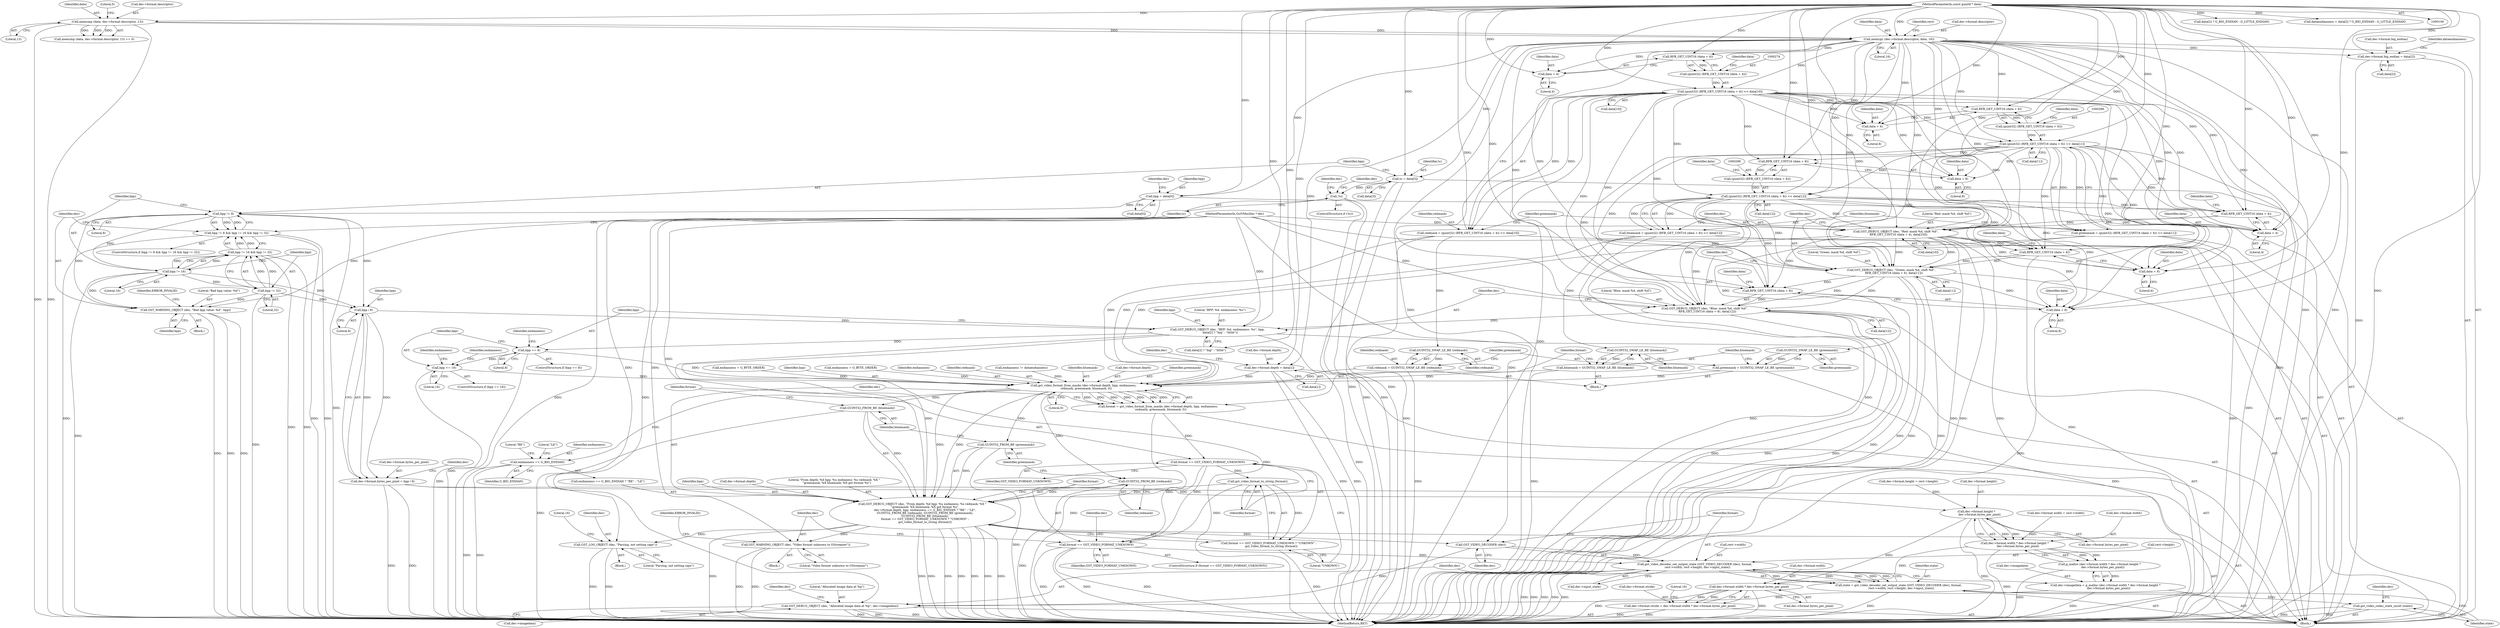 digraph "0_gstreamer_4cb1bcf1422bbcd79c0f683edb7ee85e3f7a31fe_0@API" {
"1000153" [label="(Call,memcpy (dec->format.descriptor, data, 16))"];
"1000141" [label="(Call,memcmp (data, dec->format.descriptor, 13))"];
"1000112" [label="(MethodParameterIn,const guint8 * data)"];
"1000179" [label="(Call,bpp = data[0])"];
"1000217" [label="(Call,bpp != 8)"];
"1000216" [label="(Call,bpp != 8 && bpp != 16 && bpp != 32)"];
"1000221" [label="(Call,bpp != 16)"];
"1000220" [label="(Call,bpp != 16 && bpp != 32)"];
"1000224" [label="(Call,bpp != 32)"];
"1000228" [label="(Call,GST_WARNING_OBJECT (dec, \"Bad bpp value: %d\", bpp))"];
"1000249" [label="(Call,bpp / 8)"];
"1000243" [label="(Call,dec->format.bytes_per_pixel = bpp / 8)"];
"1000483" [label="(Call,dec->format.height *\n       dec->format.bytes_per_pixel)"];
"1000477" [label="(Call,dec->format.width * dec->format.height *\n       dec->format.bytes_per_pixel)"];
"1000476" [label="(Call,g_malloc (dec->format.width * dec->format.height *\n       dec->format.bytes_per_pixel))"];
"1000472" [label="(Call,dec->imagedata = g_malloc (dec->format.width * dec->format.height *\n       dec->format.bytes_per_pixel))"];
"1000494" [label="(Call,GST_DEBUG_OBJECT (dec, \"Allocated image data at %p\", dec->imagedata))"];
"1000506" [label="(Call,dec->format.width * dec->format.bytes_per_pixel)"];
"1000500" [label="(Call,dec->format.stride = dec->format.width * dec->format.bytes_per_pixel)"];
"1000336" [label="(Call,GST_DEBUG_OBJECT (dec, \"BPP: %d. endianness: %s\", bpp,\n      data[2] ? \"big\" : \"little\"))"];
"1000347" [label="(Call,bpp == 8)"];
"1000356" [label="(Call,bpp == 16)"];
"1000387" [label="(Call,gst_video_format_from_masks (dec->format.depth, bpp, endianness,\n      redmask, greenmask, bluemask, 0))"];
"1000385" [label="(Call,format = gst_video_format_from_masks (dec->format.depth, bpp, endianness,\n      redmask, greenmask, bluemask, 0))"];
"1000421" [label="(Call,format == GST_VIDEO_FORMAT_UNKNOWN)"];
"1000425" [label="(Call,gst_video_format_to_string (format))"];
"1000399" [label="(Call,GST_DEBUG_OBJECT (dec, \"From depth: %d bpp: %u endianess: %s redmask: %X \"\n      \"greenmask: %X bluemask: %X got format %s\",\n      dec->format.depth, bpp, endianness == G_BIG_ENDIAN ? \"BE\" : \"LE\",\n      GUINT32_FROM_BE (redmask), GUINT32_FROM_BE (greenmask),\n      GUINT32_FROM_BE (bluemask),\n      format == GST_VIDEO_FORMAT_UNKNOWN ? \"UNKOWN\" :\n      gst_video_format_to_string (format)))"];
"1000432" [label="(Call,GST_WARNING_OBJECT (dec, \"Video format unknown to GStreamer\"))"];
"1000446" [label="(Call,GST_LOG_OBJECT (dec, \"Parsing, not setting caps\"))"];
"1000454" [label="(Call,GST_VIDEO_DECODER (dec))"];
"1000453" [label="(Call,gst_video_decoder_set_output_state (GST_VIDEO_DECODER (dec), format,\n      rect->width, rect->height, dec->input_state))"];
"1000451" [label="(Call,state = gst_video_decoder_set_output_state (GST_VIDEO_DECODER (dec), format,\n      rect->width, rect->height, dec->input_state))"];
"1000466" [label="(Call,gst_video_codec_state_unref (state))"];
"1000420" [label="(Call,format == GST_VIDEO_FORMAT_UNKNOWN ? \"UNKOWN\" :\n      gst_video_format_to_string (format))"];
"1000428" [label="(Call,format == GST_VIDEO_FORMAT_UNKNOWN)"];
"1000409" [label="(Call,endianness == G_BIG_ENDIAN)"];
"1000414" [label="(Call,GUINT32_FROM_BE (redmask))"];
"1000416" [label="(Call,GUINT32_FROM_BE (greenmask))"];
"1000418" [label="(Call,GUINT32_FROM_BE (bluemask))"];
"1000184" [label="(Call,dec->format.depth = data[1])"];
"1000193" [label="(Call,dec->format.big_endian = data[2])"];
"1000210" [label="(Call,tc = data[3])"];
"1000235" [label="(Call,!tc)"];
"1000275" [label="(Call,RFB_GET_UINT16 (data + 4))"];
"1000273" [label="(Call,(guint32) (RFB_GET_UINT16 (data + 4)))"];
"1000272" [label="(Call,(guint32) (RFB_GET_UINT16 (data + 4)) << data[10])"];
"1000270" [label="(Call,redmask = (guint32) (RFB_GET_UINT16 (data + 4)) << data[10])"];
"1000375" [label="(Call,GUINT32_SWAP_LE_BE (redmask))"];
"1000373" [label="(Call,redmask = GUINT32_SWAP_LE_BE (redmask))"];
"1000287" [label="(Call,RFB_GET_UINT16 (data + 6))"];
"1000285" [label="(Call,(guint32) (RFB_GET_UINT16 (data + 6)))"];
"1000284" [label="(Call,(guint32) (RFB_GET_UINT16 (data + 6)) << data[11])"];
"1000282" [label="(Call,greenmask = (guint32) (RFB_GET_UINT16 (data + 6)) << data[11])"];
"1000379" [label="(Call,GUINT32_SWAP_LE_BE (greenmask))"];
"1000377" [label="(Call,greenmask = GUINT32_SWAP_LE_BE (greenmask))"];
"1000299" [label="(Call,RFB_GET_UINT16 (data + 8))"];
"1000297" [label="(Call,(guint32) (RFB_GET_UINT16 (data + 8)))"];
"1000296" [label="(Call,(guint32) (RFB_GET_UINT16 (data + 8)) << data[12])"];
"1000294" [label="(Call,bluemask = (guint32) (RFB_GET_UINT16 (data + 8)) << data[12])"];
"1000383" [label="(Call,GUINT32_SWAP_LE_BE (bluemask))"];
"1000381" [label="(Call,bluemask = GUINT32_SWAP_LE_BE (bluemask))"];
"1000309" [label="(Call,RFB_GET_UINT16 (data + 4))"];
"1000306" [label="(Call,GST_DEBUG_OBJECT (dec, \"Red: mask %d, shift %d\",\n      RFB_GET_UINT16 (data + 4), data[10]))"];
"1000316" [label="(Call,GST_DEBUG_OBJECT (dec, \"Green: mask %d, shift %d\",\n      RFB_GET_UINT16 (data + 6), data[11]))"];
"1000326" [label="(Call,GST_DEBUG_OBJECT (dec, \"Blue: mask %d, shift %d\",\n      RFB_GET_UINT16 (data + 8), data[12]))"];
"1000329" [label="(Call,RFB_GET_UINT16 (data + 8))"];
"1000330" [label="(Call,data + 8)"];
"1000319" [label="(Call,RFB_GET_UINT16 (data + 6))"];
"1000320" [label="(Call,data + 6)"];
"1000310" [label="(Call,data + 4)"];
"1000300" [label="(Call,data + 8)"];
"1000288" [label="(Call,data + 6)"];
"1000276" [label="(Call,data + 4)"];
"1000143" [label="(Call,dec->format.descriptor)"];
"1000506" [label="(Call,dec->format.width * dec->format.bytes_per_pixel)"];
"1000180" [label="(Identifier,bpp)"];
"1000141" [label="(Call,memcmp (data, dec->format.descriptor, 13))"];
"1000416" [label="(Call,GUINT32_FROM_BE (greenmask))"];
"1000295" [label="(Identifier,bluemask)"];
"1000507" [label="(Call,dec->format.width)"];
"1000454" [label="(Call,GST_VIDEO_DECODER (dec))"];
"1000407" [label="(Identifier,bpp)"];
"1000159" [label="(Identifier,data)"];
"1000419" [label="(Identifier,bluemask)"];
"1000466" [label="(Call,gst_video_codec_state_unref (state))"];
"1000210" [label="(Call,tc = data[3])"];
"1000233" [label="(Identifier,ERROR_INVALID)"];
"1000235" [label="(Call,!tc)"];
"1000413" [label="(Literal,\"LE\")"];
"1000140" [label="(Call,memcmp (data, dec->format.descriptor, 13) == 0)"];
"1000194" [label="(Call,dec->format.big_endian)"];
"1000246" [label="(Identifier,dec)"];
"1000190" [label="(Call,data[1])"];
"1000276" [label="(Call,data + 4)"];
"1000431" [label="(Block,)"];
"1000374" [label="(Identifier,redmask)"];
"1000483" [label="(Call,dec->format.height *\n       dec->format.bytes_per_pixel)"];
"1000312" [label="(Literal,4)"];
"1000427" [label="(ControlStructure,if (format == GST_VIDEO_FORMAT_UNKNOWN))"];
"1000308" [label="(Literal,\"Red: mask %d, shift %d\")"];
"1000112" [label="(MethodParameterIn,const guint8 * data)"];
"1000203" [label="(Identifier,dataendianness)"];
"1000382" [label="(Identifier,bluemask)"];
"1000273" [label="(Call,(guint32) (RFB_GET_UINT16 (data + 4)))"];
"1000414" [label="(Call,GUINT32_FROM_BE (redmask))"];
"1000473" [label="(Call,dec->imagedata)"];
"1000372" [label="(Block,)"];
"1000415" [label="(Identifier,redmask)"];
"1000212" [label="(Call,data[3])"];
"1000220" [label="(Call,bpp != 16 && bpp != 32)"];
"1000347" [label="(Call,bpp == 8)"];
"1000500" [label="(Call,dec->format.stride = dec->format.width * dec->format.bytes_per_pixel)"];
"1000361" [label="(Identifier,endianness)"];
"1000376" [label="(Identifier,redmask)"];
"1000277" [label="(Identifier,data)"];
"1000421" [label="(Call,format == GST_VIDEO_FORMAT_UNKNOWN)"];
"1000279" [label="(Call,data[10])"];
"1000357" [label="(Identifier,bpp)"];
"1000453" [label="(Call,gst_video_decoder_set_output_state (GST_VIDEO_DECODER (dec), format,\n      rect->width, rect->height, dec->input_state))"];
"1000196" [label="(Identifier,dec)"];
"1000234" [label="(ControlStructure,if (!tc))"];
"1000187" [label="(Identifier,dec)"];
"1000336" [label="(Call,GST_DEBUG_OBJECT (dec, \"BPP: %d. endianness: %s\", bpp,\n      data[2] ? \"big\" : \"little\"))"];
"1000387" [label="(Call,gst_video_format_from_masks (dec->format.depth, bpp, endianness,\n      redmask, greenmask, bluemask, 0))"];
"1000288" [label="(Call,data + 6)"];
"1000495" [label="(Identifier,dec)"];
"1000294" [label="(Call,bluemask = (guint32) (RFB_GET_UINT16 (data + 8)) << data[12])"];
"1000351" [label="(Call,endianness = G_BYTE_ORDER)"];
"1000424" [label="(Literal,\"UNKOWN\")"];
"1000402" [label="(Call,dec->format.depth)"];
"1000393" [label="(Identifier,bpp)"];
"1000418" [label="(Call,GUINT32_FROM_BE (bluemask))"];
"1000261" [label="(Call,dec->format.height = rect->height)"];
"1000326" [label="(Call,GST_DEBUG_OBJECT (dec, \"Blue: mask %d, shift %d\",\n      RFB_GET_UINT16 (data + 8), data[12]))"];
"1000296" [label="(Call,(guint32) (RFB_GET_UINT16 (data + 8)) << data[12])"];
"1000410" [label="(Identifier,endianness)"];
"1000331" [label="(Identifier,data)"];
"1000412" [label="(Literal,\"BE\")"];
"1000333" [label="(Call,data[12])"];
"1000275" [label="(Call,RFB_GET_UINT16 (data + 4))"];
"1000181" [label="(Call,data[0])"];
"1000217" [label="(Call,bpp != 8)"];
"1000270" [label="(Call,redmask = (guint32) (RFB_GET_UINT16 (data + 4)) << data[10])"];
"1000379" [label="(Call,GUINT32_SWAP_LE_BE (greenmask))"];
"1000334" [label="(Identifier,data)"];
"1000360" [label="(Call,endianness = G_BYTE_ORDER)"];
"1000309" [label="(Call,RFB_GET_UINT16 (data + 4))"];
"1000300" [label="(Call,data + 8)"];
"1000420" [label="(Call,format == GST_VIDEO_FORMAT_UNKNOWN ? \"UNKOWN\" :\n      gst_video_format_to_string (format))"];
"1000430" [label="(Identifier,GST_VIDEO_FORMAT_UNKNOWN)"];
"1000280" [label="(Identifier,data)"];
"1000494" [label="(Call,GST_DEBUG_OBJECT (dec, \"Allocated image data at %p\", dec->imagedata))"];
"1000352" [label="(Identifier,endianness)"];
"1000463" [label="(Call,dec->input_state)"];
"1000398" [label="(Literal,0)"];
"1000340" [label="(Call,data[2] ? \"big\" : \"little\")"];
"1000317" [label="(Identifier,dec)"];
"1000323" [label="(Call,data[11])"];
"1000165" [label="(Identifier,rect)"];
"1000385" [label="(Call,format = gst_video_format_from_masks (dec->format.depth, bpp, endianness,\n      redmask, greenmask, bluemask, 0))"];
"1000284" [label="(Call,(guint32) (RFB_GET_UINT16 (data + 6)) << data[11])"];
"1000373" [label="(Call,redmask = GUINT32_SWAP_LE_BE (redmask))"];
"1000304" [label="(Identifier,data)"];
"1000399" [label="(Call,GST_DEBUG_OBJECT (dec, \"From depth: %d bpp: %u endianess: %s redmask: %X \"\n      \"greenmask: %X bluemask: %X got format %s\",\n      dec->format.depth, bpp, endianness == G_BIG_ENDIAN ? \"BE\" : \"LE\",\n      GUINT32_FROM_BE (redmask), GUINT32_FROM_BE (greenmask),\n      GUINT32_FROM_BE (bluemask),\n      format == GST_VIDEO_FORMAT_UNKNOWN ? \"UNKOWN\" :\n      gst_video_format_to_string (format)))"];
"1000434" [label="(Literal,\"Video format unknown to GStreamer\")"];
"1000337" [label="(Identifier,dec)"];
"1000250" [label="(Identifier,bpp)"];
"1000239" [label="(Identifier,dec)"];
"1000432" [label="(Call,GST_WARNING_OBJECT (dec, \"Video format unknown to GStreamer\"))"];
"1000423" [label="(Identifier,GST_VIDEO_FORMAT_UNKNOWN)"];
"1000332" [label="(Literal,8)"];
"1000446" [label="(Call,GST_LOG_OBJECT (dec, \"Parsing, not setting caps\"))"];
"1000283" [label="(Identifier,greenmask)"];
"1000324" [label="(Identifier,data)"];
"1000501" [label="(Call,dec->format.stride)"];
"1000452" [label="(Identifier,state)"];
"1000148" [label="(Literal,13)"];
"1000381" [label="(Call,bluemask = GUINT32_SWAP_LE_BE (bluemask))"];
"1000316" [label="(Call,GST_DEBUG_OBJECT (dec, \"Green: mask %d, shift %d\",\n      RFB_GET_UINT16 (data + 6), data[11]))"];
"1000460" [label="(Call,rect->height)"];
"1000314" [label="(Identifier,data)"];
"1000227" [label="(Block,)"];
"1000386" [label="(Identifier,format)"];
"1000236" [label="(Identifier,tc)"];
"1000154" [label="(Call,dec->format.descriptor)"];
"1000230" [label="(Literal,\"Bad bpp value: %d\")"];
"1000142" [label="(Identifier,data)"];
"1000425" [label="(Call,gst_video_format_to_string (format))"];
"1000307" [label="(Identifier,dec)"];
"1000384" [label="(Identifier,bluemask)"];
"1000303" [label="(Call,data[12])"];
"1000251" [label="(Literal,8)"];
"1000375" [label="(Call,GUINT32_SWAP_LE_BE (redmask))"];
"1000231" [label="(Identifier,bpp)"];
"1000401" [label="(Literal,\"From depth: %d bpp: %u endianess: %s redmask: %X \"\n      \"greenmask: %X bluemask: %X got format %s\")"];
"1000518" [label="(Literal,16)"];
"1000110" [label="(MethodParameterIn,GstVMncDec * dec)"];
"1000244" [label="(Call,dec->format.bytes_per_pixel)"];
"1000282" [label="(Call,greenmask = (guint32) (RFB_GET_UINT16 (data + 6)) << data[11])"];
"1000426" [label="(Identifier,format)"];
"1000285" [label="(Call,(guint32) (RFB_GET_UINT16 (data + 6)))"];
"1000380" [label="(Identifier,greenmask)"];
"1000476" [label="(Call,g_malloc (dec->format.width * dec->format.height *\n       dec->format.bytes_per_pixel))"];
"1000484" [label="(Call,dec->format.height)"];
"1000377" [label="(Call,greenmask = GUINT32_SWAP_LE_BE (greenmask))"];
"1000497" [label="(Call,dec->imagedata)"];
"1000346" [label="(ControlStructure,if (bpp == 8))"];
"1000271" [label="(Identifier,redmask)"];
"1000378" [label="(Identifier,greenmask)"];
"1000204" [label="(Call,data[2] ? G_BIG_ENDIAN : G_LITTLE_ENDIAN)"];
"1000411" [label="(Identifier,G_BIG_ENDIAN)"];
"1000519" [label="(MethodReturn,RET)"];
"1000313" [label="(Call,data[10])"];
"1000292" [label="(Identifier,data)"];
"1000287" [label="(Call,RFB_GET_UINT16 (data + 6))"];
"1000185" [label="(Call,dec->format.depth)"];
"1000436" [label="(Identifier,ERROR_INVALID)"];
"1000433" [label="(Identifier,dec)"];
"1000229" [label="(Identifier,dec)"];
"1000349" [label="(Literal,8)"];
"1000223" [label="(Literal,16)"];
"1000472" [label="(Call,dec->imagedata = g_malloc (dec->format.width * dec->format.height *\n       dec->format.bytes_per_pixel))"];
"1000328" [label="(Literal,\"Blue: mask %d, shift %d\")"];
"1000400" [label="(Identifier,dec)"];
"1000301" [label="(Identifier,data)"];
"1000339" [label="(Identifier,bpp)"];
"1000451" [label="(Call,state = gst_video_decoder_set_output_state (GST_VIDEO_DECODER (dec), format,\n      rect->width, rect->height, dec->input_state))"];
"1000272" [label="(Call,(guint32) (RFB_GET_UINT16 (data + 4)) << data[10])"];
"1000467" [label="(Identifier,state)"];
"1000199" [label="(Call,data[2])"];
"1000330" [label="(Call,data + 8)"];
"1000456" [label="(Identifier,format)"];
"1000445" [label="(Block,)"];
"1000394" [label="(Identifier,endianness)"];
"1000327" [label="(Identifier,dec)"];
"1000202" [label="(Call,dataendianness = data[2] ? G_BIG_ENDIAN : G_LITTLE_ENDIAN)"];
"1000219" [label="(Literal,8)"];
"1000224" [label="(Call,bpp != 32)"];
"1000338" [label="(Literal,\"BPP: %d. endianness: %s\")"];
"1000457" [label="(Call,rect->width)"];
"1000211" [label="(Identifier,tc)"];
"1000356" [label="(Call,bpp == 16)"];
"1000395" [label="(Identifier,redmask)"];
"1000383" [label="(Call,GUINT32_SWAP_LE_BE (bluemask))"];
"1000322" [label="(Literal,6)"];
"1000408" [label="(Call,endianness == G_BIG_ENDIAN ? \"BE\" : \"LE\")"];
"1000226" [label="(Literal,32)"];
"1000321" [label="(Identifier,data)"];
"1000249" [label="(Call,bpp / 8)"];
"1000222" [label="(Identifier,bpp)"];
"1000450" [label="(Literal,16)"];
"1000289" [label="(Identifier,data)"];
"1000512" [label="(Call,dec->format.bytes_per_pixel)"];
"1000409" [label="(Call,endianness == G_BIG_ENDIAN)"];
"1000184" [label="(Call,dec->format.depth = data[1])"];
"1000160" [label="(Literal,16)"];
"1000318" [label="(Literal,\"Green: mask %d, shift %d\")"];
"1000503" [label="(Identifier,dec)"];
"1000216" [label="(Call,bpp != 8 && bpp != 16 && bpp != 32)"];
"1000153" [label="(Call,memcpy (dec->format.descriptor, data, 16))"];
"1000278" [label="(Literal,4)"];
"1000228" [label="(Call,GST_WARNING_OBJECT (dec, \"Bad bpp value: %d\", bpp))"];
"1000478" [label="(Call,dec->format.width)"];
"1000428" [label="(Call,format == GST_VIDEO_FORMAT_UNKNOWN)"];
"1000489" [label="(Call,dec->format.bytes_per_pixel)"];
"1000221" [label="(Call,bpp != 16)"];
"1000319" [label="(Call,RFB_GET_UINT16 (data + 6))"];
"1000417" [label="(Identifier,greenmask)"];
"1000215" [label="(ControlStructure,if (bpp != 8 && bpp != 16 && bpp != 32))"];
"1000355" [label="(ControlStructure,if (bpp == 16))"];
"1000311" [label="(Identifier,data)"];
"1000243" [label="(Call,dec->format.bytes_per_pixel = bpp / 8)"];
"1000477" [label="(Call,dec->format.width * dec->format.height *\n       dec->format.bytes_per_pixel)"];
"1000193" [label="(Call,dec->format.big_endian = data[2])"];
"1000448" [label="(Literal,\"Parsing, not setting caps\")"];
"1000447" [label="(Identifier,dec)"];
"1000369" [label="(Call,endianness != dataendianness)"];
"1000310" [label="(Call,data + 4)"];
"1000225" [label="(Identifier,bpp)"];
"1000179" [label="(Call,bpp = data[0])"];
"1000397" [label="(Identifier,bluemask)"];
"1000299" [label="(Call,RFB_GET_UINT16 (data + 8))"];
"1000470" [label="(Identifier,dec)"];
"1000302" [label="(Literal,8)"];
"1000455" [label="(Identifier,dec)"];
"1000297" [label="(Call,(guint32) (RFB_GET_UINT16 (data + 8)))"];
"1000388" [label="(Call,dec->format.depth)"];
"1000429" [label="(Identifier,format)"];
"1000396" [label="(Identifier,greenmask)"];
"1000149" [label="(Literal,0)"];
"1000291" [label="(Call,data[11])"];
"1000115" [label="(Block,)"];
"1000348" [label="(Identifier,bpp)"];
"1000306" [label="(Call,GST_DEBUG_OBJECT (dec, \"Red: mask %d, shift %d\",\n      RFB_GET_UINT16 (data + 4), data[10]))"];
"1000290" [label="(Literal,6)"];
"1000329" [label="(Call,RFB_GET_UINT16 (data + 8))"];
"1000320" [label="(Call,data + 6)"];
"1000422" [label="(Identifier,format)"];
"1000358" [label="(Literal,16)"];
"1000218" [label="(Identifier,bpp)"];
"1000439" [label="(Identifier,dec)"];
"1000252" [label="(Call,dec->format.width = rect->width)"];
"1000496" [label="(Literal,\"Allocated image data at %p\")"];
"1000366" [label="(Identifier,endianness)"];
"1000255" [label="(Identifier,dec)"];
"1000153" -> "1000115"  [label="AST: "];
"1000153" -> "1000160"  [label="CFG: "];
"1000154" -> "1000153"  [label="AST: "];
"1000159" -> "1000153"  [label="AST: "];
"1000160" -> "1000153"  [label="AST: "];
"1000165" -> "1000153"  [label="CFG: "];
"1000153" -> "1000519"  [label="DDG: "];
"1000153" -> "1000519"  [label="DDG: "];
"1000153" -> "1000519"  [label="DDG: "];
"1000141" -> "1000153"  [label="DDG: "];
"1000141" -> "1000153"  [label="DDG: "];
"1000112" -> "1000153"  [label="DDG: "];
"1000153" -> "1000179"  [label="DDG: "];
"1000153" -> "1000184"  [label="DDG: "];
"1000153" -> "1000193"  [label="DDG: "];
"1000153" -> "1000210"  [label="DDG: "];
"1000153" -> "1000275"  [label="DDG: "];
"1000153" -> "1000276"  [label="DDG: "];
"1000153" -> "1000272"  [label="DDG: "];
"1000153" -> "1000287"  [label="DDG: "];
"1000153" -> "1000288"  [label="DDG: "];
"1000153" -> "1000284"  [label="DDG: "];
"1000153" -> "1000299"  [label="DDG: "];
"1000153" -> "1000300"  [label="DDG: "];
"1000153" -> "1000296"  [label="DDG: "];
"1000153" -> "1000309"  [label="DDG: "];
"1000153" -> "1000310"  [label="DDG: "];
"1000153" -> "1000306"  [label="DDG: "];
"1000153" -> "1000319"  [label="DDG: "];
"1000153" -> "1000320"  [label="DDG: "];
"1000153" -> "1000316"  [label="DDG: "];
"1000153" -> "1000329"  [label="DDG: "];
"1000153" -> "1000330"  [label="DDG: "];
"1000153" -> "1000326"  [label="DDG: "];
"1000141" -> "1000140"  [label="AST: "];
"1000141" -> "1000148"  [label="CFG: "];
"1000142" -> "1000141"  [label="AST: "];
"1000143" -> "1000141"  [label="AST: "];
"1000148" -> "1000141"  [label="AST: "];
"1000149" -> "1000141"  [label="CFG: "];
"1000141" -> "1000519"  [label="DDG: "];
"1000141" -> "1000519"  [label="DDG: "];
"1000141" -> "1000140"  [label="DDG: "];
"1000141" -> "1000140"  [label="DDG: "];
"1000141" -> "1000140"  [label="DDG: "];
"1000112" -> "1000141"  [label="DDG: "];
"1000112" -> "1000109"  [label="AST: "];
"1000112" -> "1000519"  [label="DDG: "];
"1000112" -> "1000179"  [label="DDG: "];
"1000112" -> "1000184"  [label="DDG: "];
"1000112" -> "1000193"  [label="DDG: "];
"1000112" -> "1000202"  [label="DDG: "];
"1000112" -> "1000204"  [label="DDG: "];
"1000112" -> "1000210"  [label="DDG: "];
"1000112" -> "1000275"  [label="DDG: "];
"1000112" -> "1000276"  [label="DDG: "];
"1000112" -> "1000272"  [label="DDG: "];
"1000112" -> "1000287"  [label="DDG: "];
"1000112" -> "1000288"  [label="DDG: "];
"1000112" -> "1000284"  [label="DDG: "];
"1000112" -> "1000299"  [label="DDG: "];
"1000112" -> "1000300"  [label="DDG: "];
"1000112" -> "1000296"  [label="DDG: "];
"1000112" -> "1000309"  [label="DDG: "];
"1000112" -> "1000310"  [label="DDG: "];
"1000112" -> "1000306"  [label="DDG: "];
"1000112" -> "1000319"  [label="DDG: "];
"1000112" -> "1000320"  [label="DDG: "];
"1000112" -> "1000316"  [label="DDG: "];
"1000112" -> "1000329"  [label="DDG: "];
"1000112" -> "1000330"  [label="DDG: "];
"1000112" -> "1000326"  [label="DDG: "];
"1000112" -> "1000336"  [label="DDG: "];
"1000112" -> "1000340"  [label="DDG: "];
"1000179" -> "1000115"  [label="AST: "];
"1000179" -> "1000181"  [label="CFG: "];
"1000180" -> "1000179"  [label="AST: "];
"1000181" -> "1000179"  [label="AST: "];
"1000187" -> "1000179"  [label="CFG: "];
"1000179" -> "1000519"  [label="DDG: "];
"1000179" -> "1000217"  [label="DDG: "];
"1000217" -> "1000216"  [label="AST: "];
"1000217" -> "1000219"  [label="CFG: "];
"1000218" -> "1000217"  [label="AST: "];
"1000219" -> "1000217"  [label="AST: "];
"1000222" -> "1000217"  [label="CFG: "];
"1000216" -> "1000217"  [label="CFG: "];
"1000217" -> "1000519"  [label="DDG: "];
"1000217" -> "1000216"  [label="DDG: "];
"1000217" -> "1000216"  [label="DDG: "];
"1000217" -> "1000221"  [label="DDG: "];
"1000217" -> "1000228"  [label="DDG: "];
"1000217" -> "1000249"  [label="DDG: "];
"1000216" -> "1000215"  [label="AST: "];
"1000216" -> "1000220"  [label="CFG: "];
"1000220" -> "1000216"  [label="AST: "];
"1000229" -> "1000216"  [label="CFG: "];
"1000236" -> "1000216"  [label="CFG: "];
"1000216" -> "1000519"  [label="DDG: "];
"1000216" -> "1000519"  [label="DDG: "];
"1000216" -> "1000519"  [label="DDG: "];
"1000220" -> "1000216"  [label="DDG: "];
"1000220" -> "1000216"  [label="DDG: "];
"1000221" -> "1000220"  [label="AST: "];
"1000221" -> "1000223"  [label="CFG: "];
"1000222" -> "1000221"  [label="AST: "];
"1000223" -> "1000221"  [label="AST: "];
"1000225" -> "1000221"  [label="CFG: "];
"1000220" -> "1000221"  [label="CFG: "];
"1000221" -> "1000519"  [label="DDG: "];
"1000221" -> "1000220"  [label="DDG: "];
"1000221" -> "1000220"  [label="DDG: "];
"1000221" -> "1000224"  [label="DDG: "];
"1000221" -> "1000228"  [label="DDG: "];
"1000221" -> "1000249"  [label="DDG: "];
"1000220" -> "1000224"  [label="CFG: "];
"1000224" -> "1000220"  [label="AST: "];
"1000220" -> "1000519"  [label="DDG: "];
"1000220" -> "1000519"  [label="DDG: "];
"1000224" -> "1000220"  [label="DDG: "];
"1000224" -> "1000220"  [label="DDG: "];
"1000224" -> "1000226"  [label="CFG: "];
"1000225" -> "1000224"  [label="AST: "];
"1000226" -> "1000224"  [label="AST: "];
"1000224" -> "1000519"  [label="DDG: "];
"1000224" -> "1000228"  [label="DDG: "];
"1000224" -> "1000249"  [label="DDG: "];
"1000228" -> "1000227"  [label="AST: "];
"1000228" -> "1000231"  [label="CFG: "];
"1000229" -> "1000228"  [label="AST: "];
"1000230" -> "1000228"  [label="AST: "];
"1000231" -> "1000228"  [label="AST: "];
"1000233" -> "1000228"  [label="CFG: "];
"1000228" -> "1000519"  [label="DDG: "];
"1000228" -> "1000519"  [label="DDG: "];
"1000228" -> "1000519"  [label="DDG: "];
"1000110" -> "1000228"  [label="DDG: "];
"1000249" -> "1000243"  [label="AST: "];
"1000249" -> "1000251"  [label="CFG: "];
"1000250" -> "1000249"  [label="AST: "];
"1000251" -> "1000249"  [label="AST: "];
"1000243" -> "1000249"  [label="CFG: "];
"1000249" -> "1000243"  [label="DDG: "];
"1000249" -> "1000243"  [label="DDG: "];
"1000249" -> "1000336"  [label="DDG: "];
"1000243" -> "1000115"  [label="AST: "];
"1000244" -> "1000243"  [label="AST: "];
"1000255" -> "1000243"  [label="CFG: "];
"1000243" -> "1000519"  [label="DDG: "];
"1000243" -> "1000519"  [label="DDG: "];
"1000243" -> "1000483"  [label="DDG: "];
"1000483" -> "1000477"  [label="AST: "];
"1000483" -> "1000489"  [label="CFG: "];
"1000484" -> "1000483"  [label="AST: "];
"1000489" -> "1000483"  [label="AST: "];
"1000477" -> "1000483"  [label="CFG: "];
"1000483" -> "1000519"  [label="DDG: "];
"1000483" -> "1000477"  [label="DDG: "];
"1000483" -> "1000477"  [label="DDG: "];
"1000261" -> "1000483"  [label="DDG: "];
"1000483" -> "1000506"  [label="DDG: "];
"1000477" -> "1000476"  [label="AST: "];
"1000478" -> "1000477"  [label="AST: "];
"1000476" -> "1000477"  [label="CFG: "];
"1000477" -> "1000519"  [label="DDG: "];
"1000477" -> "1000476"  [label="DDG: "];
"1000477" -> "1000476"  [label="DDG: "];
"1000252" -> "1000477"  [label="DDG: "];
"1000477" -> "1000506"  [label="DDG: "];
"1000476" -> "1000472"  [label="AST: "];
"1000472" -> "1000476"  [label="CFG: "];
"1000476" -> "1000519"  [label="DDG: "];
"1000476" -> "1000472"  [label="DDG: "];
"1000472" -> "1000115"  [label="AST: "];
"1000473" -> "1000472"  [label="AST: "];
"1000495" -> "1000472"  [label="CFG: "];
"1000472" -> "1000519"  [label="DDG: "];
"1000472" -> "1000494"  [label="DDG: "];
"1000494" -> "1000115"  [label="AST: "];
"1000494" -> "1000497"  [label="CFG: "];
"1000495" -> "1000494"  [label="AST: "];
"1000496" -> "1000494"  [label="AST: "];
"1000497" -> "1000494"  [label="AST: "];
"1000503" -> "1000494"  [label="CFG: "];
"1000494" -> "1000519"  [label="DDG: "];
"1000494" -> "1000519"  [label="DDG: "];
"1000494" -> "1000519"  [label="DDG: "];
"1000454" -> "1000494"  [label="DDG: "];
"1000110" -> "1000494"  [label="DDG: "];
"1000506" -> "1000500"  [label="AST: "];
"1000506" -> "1000512"  [label="CFG: "];
"1000507" -> "1000506"  [label="AST: "];
"1000512" -> "1000506"  [label="AST: "];
"1000500" -> "1000506"  [label="CFG: "];
"1000506" -> "1000519"  [label="DDG: "];
"1000506" -> "1000519"  [label="DDG: "];
"1000506" -> "1000500"  [label="DDG: "];
"1000506" -> "1000500"  [label="DDG: "];
"1000500" -> "1000115"  [label="AST: "];
"1000501" -> "1000500"  [label="AST: "];
"1000518" -> "1000500"  [label="CFG: "];
"1000500" -> "1000519"  [label="DDG: "];
"1000500" -> "1000519"  [label="DDG: "];
"1000336" -> "1000115"  [label="AST: "];
"1000336" -> "1000340"  [label="CFG: "];
"1000337" -> "1000336"  [label="AST: "];
"1000338" -> "1000336"  [label="AST: "];
"1000339" -> "1000336"  [label="AST: "];
"1000340" -> "1000336"  [label="AST: "];
"1000348" -> "1000336"  [label="CFG: "];
"1000336" -> "1000519"  [label="DDG: "];
"1000336" -> "1000519"  [label="DDG: "];
"1000326" -> "1000336"  [label="DDG: "];
"1000110" -> "1000336"  [label="DDG: "];
"1000336" -> "1000347"  [label="DDG: "];
"1000336" -> "1000399"  [label="DDG: "];
"1000347" -> "1000346"  [label="AST: "];
"1000347" -> "1000349"  [label="CFG: "];
"1000348" -> "1000347"  [label="AST: "];
"1000349" -> "1000347"  [label="AST: "];
"1000352" -> "1000347"  [label="CFG: "];
"1000357" -> "1000347"  [label="CFG: "];
"1000347" -> "1000519"  [label="DDG: "];
"1000347" -> "1000356"  [label="DDG: "];
"1000347" -> "1000387"  [label="DDG: "];
"1000356" -> "1000355"  [label="AST: "];
"1000356" -> "1000358"  [label="CFG: "];
"1000357" -> "1000356"  [label="AST: "];
"1000358" -> "1000356"  [label="AST: "];
"1000361" -> "1000356"  [label="CFG: "];
"1000366" -> "1000356"  [label="CFG: "];
"1000356" -> "1000519"  [label="DDG: "];
"1000356" -> "1000387"  [label="DDG: "];
"1000387" -> "1000385"  [label="AST: "];
"1000387" -> "1000398"  [label="CFG: "];
"1000388" -> "1000387"  [label="AST: "];
"1000393" -> "1000387"  [label="AST: "];
"1000394" -> "1000387"  [label="AST: "];
"1000395" -> "1000387"  [label="AST: "];
"1000396" -> "1000387"  [label="AST: "];
"1000397" -> "1000387"  [label="AST: "];
"1000398" -> "1000387"  [label="AST: "];
"1000385" -> "1000387"  [label="CFG: "];
"1000387" -> "1000385"  [label="DDG: "];
"1000387" -> "1000385"  [label="DDG: "];
"1000387" -> "1000385"  [label="DDG: "];
"1000387" -> "1000385"  [label="DDG: "];
"1000387" -> "1000385"  [label="DDG: "];
"1000387" -> "1000385"  [label="DDG: "];
"1000387" -> "1000385"  [label="DDG: "];
"1000184" -> "1000387"  [label="DDG: "];
"1000360" -> "1000387"  [label="DDG: "];
"1000369" -> "1000387"  [label="DDG: "];
"1000351" -> "1000387"  [label="DDG: "];
"1000373" -> "1000387"  [label="DDG: "];
"1000270" -> "1000387"  [label="DDG: "];
"1000377" -> "1000387"  [label="DDG: "];
"1000282" -> "1000387"  [label="DDG: "];
"1000294" -> "1000387"  [label="DDG: "];
"1000381" -> "1000387"  [label="DDG: "];
"1000387" -> "1000399"  [label="DDG: "];
"1000387" -> "1000399"  [label="DDG: "];
"1000387" -> "1000409"  [label="DDG: "];
"1000387" -> "1000414"  [label="DDG: "];
"1000387" -> "1000416"  [label="DDG: "];
"1000387" -> "1000418"  [label="DDG: "];
"1000385" -> "1000115"  [label="AST: "];
"1000386" -> "1000385"  [label="AST: "];
"1000400" -> "1000385"  [label="CFG: "];
"1000385" -> "1000519"  [label="DDG: "];
"1000385" -> "1000421"  [label="DDG: "];
"1000421" -> "1000420"  [label="AST: "];
"1000421" -> "1000423"  [label="CFG: "];
"1000422" -> "1000421"  [label="AST: "];
"1000423" -> "1000421"  [label="AST: "];
"1000424" -> "1000421"  [label="CFG: "];
"1000426" -> "1000421"  [label="CFG: "];
"1000421" -> "1000425"  [label="DDG: "];
"1000421" -> "1000428"  [label="DDG: "];
"1000421" -> "1000428"  [label="DDG: "];
"1000425" -> "1000420"  [label="AST: "];
"1000425" -> "1000426"  [label="CFG: "];
"1000426" -> "1000425"  [label="AST: "];
"1000420" -> "1000425"  [label="CFG: "];
"1000425" -> "1000399"  [label="DDG: "];
"1000425" -> "1000420"  [label="DDG: "];
"1000425" -> "1000428"  [label="DDG: "];
"1000399" -> "1000115"  [label="AST: "];
"1000399" -> "1000420"  [label="CFG: "];
"1000400" -> "1000399"  [label="AST: "];
"1000401" -> "1000399"  [label="AST: "];
"1000402" -> "1000399"  [label="AST: "];
"1000407" -> "1000399"  [label="AST: "];
"1000408" -> "1000399"  [label="AST: "];
"1000414" -> "1000399"  [label="AST: "];
"1000416" -> "1000399"  [label="AST: "];
"1000418" -> "1000399"  [label="AST: "];
"1000420" -> "1000399"  [label="AST: "];
"1000429" -> "1000399"  [label="CFG: "];
"1000399" -> "1000519"  [label="DDG: "];
"1000399" -> "1000519"  [label="DDG: "];
"1000399" -> "1000519"  [label="DDG: "];
"1000399" -> "1000519"  [label="DDG: "];
"1000399" -> "1000519"  [label="DDG: "];
"1000399" -> "1000519"  [label="DDG: "];
"1000399" -> "1000519"  [label="DDG: "];
"1000399" -> "1000519"  [label="DDG: "];
"1000110" -> "1000399"  [label="DDG: "];
"1000414" -> "1000399"  [label="DDG: "];
"1000416" -> "1000399"  [label="DDG: "];
"1000418" -> "1000399"  [label="DDG: "];
"1000399" -> "1000432"  [label="DDG: "];
"1000399" -> "1000446"  [label="DDG: "];
"1000399" -> "1000454"  [label="DDG: "];
"1000432" -> "1000431"  [label="AST: "];
"1000432" -> "1000434"  [label="CFG: "];
"1000433" -> "1000432"  [label="AST: "];
"1000434" -> "1000432"  [label="AST: "];
"1000436" -> "1000432"  [label="CFG: "];
"1000432" -> "1000519"  [label="DDG: "];
"1000432" -> "1000519"  [label="DDG: "];
"1000110" -> "1000432"  [label="DDG: "];
"1000446" -> "1000445"  [label="AST: "];
"1000446" -> "1000448"  [label="CFG: "];
"1000447" -> "1000446"  [label="AST: "];
"1000448" -> "1000446"  [label="AST: "];
"1000450" -> "1000446"  [label="CFG: "];
"1000446" -> "1000519"  [label="DDG: "];
"1000446" -> "1000519"  [label="DDG: "];
"1000110" -> "1000446"  [label="DDG: "];
"1000454" -> "1000453"  [label="AST: "];
"1000454" -> "1000455"  [label="CFG: "];
"1000455" -> "1000454"  [label="AST: "];
"1000456" -> "1000454"  [label="CFG: "];
"1000454" -> "1000453"  [label="DDG: "];
"1000110" -> "1000454"  [label="DDG: "];
"1000453" -> "1000451"  [label="AST: "];
"1000453" -> "1000463"  [label="CFG: "];
"1000456" -> "1000453"  [label="AST: "];
"1000457" -> "1000453"  [label="AST: "];
"1000460" -> "1000453"  [label="AST: "];
"1000463" -> "1000453"  [label="AST: "];
"1000451" -> "1000453"  [label="CFG: "];
"1000453" -> "1000519"  [label="DDG: "];
"1000453" -> "1000519"  [label="DDG: "];
"1000453" -> "1000519"  [label="DDG: "];
"1000453" -> "1000519"  [label="DDG: "];
"1000453" -> "1000519"  [label="DDG: "];
"1000453" -> "1000451"  [label="DDG: "];
"1000453" -> "1000451"  [label="DDG: "];
"1000453" -> "1000451"  [label="DDG: "];
"1000453" -> "1000451"  [label="DDG: "];
"1000453" -> "1000451"  [label="DDG: "];
"1000428" -> "1000453"  [label="DDG: "];
"1000451" -> "1000115"  [label="AST: "];
"1000452" -> "1000451"  [label="AST: "];
"1000467" -> "1000451"  [label="CFG: "];
"1000451" -> "1000519"  [label="DDG: "];
"1000451" -> "1000466"  [label="DDG: "];
"1000466" -> "1000115"  [label="AST: "];
"1000466" -> "1000467"  [label="CFG: "];
"1000467" -> "1000466"  [label="AST: "];
"1000470" -> "1000466"  [label="CFG: "];
"1000466" -> "1000519"  [label="DDG: "];
"1000466" -> "1000519"  [label="DDG: "];
"1000420" -> "1000424"  [label="CFG: "];
"1000424" -> "1000420"  [label="AST: "];
"1000420" -> "1000519"  [label="DDG: "];
"1000428" -> "1000427"  [label="AST: "];
"1000428" -> "1000430"  [label="CFG: "];
"1000429" -> "1000428"  [label="AST: "];
"1000430" -> "1000428"  [label="AST: "];
"1000433" -> "1000428"  [label="CFG: "];
"1000439" -> "1000428"  [label="CFG: "];
"1000428" -> "1000519"  [label="DDG: "];
"1000428" -> "1000519"  [label="DDG: "];
"1000428" -> "1000519"  [label="DDG: "];
"1000409" -> "1000408"  [label="AST: "];
"1000409" -> "1000411"  [label="CFG: "];
"1000410" -> "1000409"  [label="AST: "];
"1000411" -> "1000409"  [label="AST: "];
"1000412" -> "1000409"  [label="CFG: "];
"1000413" -> "1000409"  [label="CFG: "];
"1000409" -> "1000519"  [label="DDG: "];
"1000409" -> "1000519"  [label="DDG: "];
"1000414" -> "1000415"  [label="CFG: "];
"1000415" -> "1000414"  [label="AST: "];
"1000417" -> "1000414"  [label="CFG: "];
"1000414" -> "1000519"  [label="DDG: "];
"1000416" -> "1000417"  [label="CFG: "];
"1000417" -> "1000416"  [label="AST: "];
"1000419" -> "1000416"  [label="CFG: "];
"1000416" -> "1000519"  [label="DDG: "];
"1000418" -> "1000419"  [label="CFG: "];
"1000419" -> "1000418"  [label="AST: "];
"1000422" -> "1000418"  [label="CFG: "];
"1000418" -> "1000519"  [label="DDG: "];
"1000184" -> "1000115"  [label="AST: "];
"1000184" -> "1000190"  [label="CFG: "];
"1000185" -> "1000184"  [label="AST: "];
"1000190" -> "1000184"  [label="AST: "];
"1000196" -> "1000184"  [label="CFG: "];
"1000184" -> "1000519"  [label="DDG: "];
"1000184" -> "1000519"  [label="DDG: "];
"1000193" -> "1000115"  [label="AST: "];
"1000193" -> "1000199"  [label="CFG: "];
"1000194" -> "1000193"  [label="AST: "];
"1000199" -> "1000193"  [label="AST: "];
"1000203" -> "1000193"  [label="CFG: "];
"1000193" -> "1000519"  [label="DDG: "];
"1000210" -> "1000115"  [label="AST: "];
"1000210" -> "1000212"  [label="CFG: "];
"1000211" -> "1000210"  [label="AST: "];
"1000212" -> "1000210"  [label="AST: "];
"1000218" -> "1000210"  [label="CFG: "];
"1000210" -> "1000519"  [label="DDG: "];
"1000210" -> "1000519"  [label="DDG: "];
"1000210" -> "1000235"  [label="DDG: "];
"1000235" -> "1000234"  [label="AST: "];
"1000235" -> "1000236"  [label="CFG: "];
"1000236" -> "1000235"  [label="AST: "];
"1000239" -> "1000235"  [label="CFG: "];
"1000246" -> "1000235"  [label="CFG: "];
"1000235" -> "1000519"  [label="DDG: "];
"1000235" -> "1000519"  [label="DDG: "];
"1000275" -> "1000273"  [label="AST: "];
"1000275" -> "1000276"  [label="CFG: "];
"1000276" -> "1000275"  [label="AST: "];
"1000273" -> "1000275"  [label="CFG: "];
"1000275" -> "1000273"  [label="DDG: "];
"1000273" -> "1000272"  [label="AST: "];
"1000274" -> "1000273"  [label="AST: "];
"1000280" -> "1000273"  [label="CFG: "];
"1000273" -> "1000272"  [label="DDG: "];
"1000272" -> "1000270"  [label="AST: "];
"1000272" -> "1000279"  [label="CFG: "];
"1000279" -> "1000272"  [label="AST: "];
"1000270" -> "1000272"  [label="CFG: "];
"1000272" -> "1000519"  [label="DDG: "];
"1000272" -> "1000270"  [label="DDG: "];
"1000272" -> "1000270"  [label="DDG: "];
"1000272" -> "1000287"  [label="DDG: "];
"1000272" -> "1000288"  [label="DDG: "];
"1000272" -> "1000284"  [label="DDG: "];
"1000272" -> "1000299"  [label="DDG: "];
"1000272" -> "1000300"  [label="DDG: "];
"1000272" -> "1000296"  [label="DDG: "];
"1000272" -> "1000309"  [label="DDG: "];
"1000272" -> "1000310"  [label="DDG: "];
"1000272" -> "1000306"  [label="DDG: "];
"1000272" -> "1000319"  [label="DDG: "];
"1000272" -> "1000320"  [label="DDG: "];
"1000272" -> "1000316"  [label="DDG: "];
"1000272" -> "1000329"  [label="DDG: "];
"1000272" -> "1000330"  [label="DDG: "];
"1000272" -> "1000326"  [label="DDG: "];
"1000270" -> "1000115"  [label="AST: "];
"1000271" -> "1000270"  [label="AST: "];
"1000283" -> "1000270"  [label="CFG: "];
"1000270" -> "1000519"  [label="DDG: "];
"1000270" -> "1000375"  [label="DDG: "];
"1000375" -> "1000373"  [label="AST: "];
"1000375" -> "1000376"  [label="CFG: "];
"1000376" -> "1000375"  [label="AST: "];
"1000373" -> "1000375"  [label="CFG: "];
"1000375" -> "1000373"  [label="DDG: "];
"1000373" -> "1000372"  [label="AST: "];
"1000374" -> "1000373"  [label="AST: "];
"1000378" -> "1000373"  [label="CFG: "];
"1000373" -> "1000519"  [label="DDG: "];
"1000287" -> "1000285"  [label="AST: "];
"1000287" -> "1000288"  [label="CFG: "];
"1000288" -> "1000287"  [label="AST: "];
"1000285" -> "1000287"  [label="CFG: "];
"1000287" -> "1000285"  [label="DDG: "];
"1000285" -> "1000284"  [label="AST: "];
"1000286" -> "1000285"  [label="AST: "];
"1000292" -> "1000285"  [label="CFG: "];
"1000285" -> "1000284"  [label="DDG: "];
"1000284" -> "1000282"  [label="AST: "];
"1000284" -> "1000291"  [label="CFG: "];
"1000291" -> "1000284"  [label="AST: "];
"1000282" -> "1000284"  [label="CFG: "];
"1000284" -> "1000519"  [label="DDG: "];
"1000284" -> "1000282"  [label="DDG: "];
"1000284" -> "1000282"  [label="DDG: "];
"1000284" -> "1000299"  [label="DDG: "];
"1000284" -> "1000300"  [label="DDG: "];
"1000284" -> "1000296"  [label="DDG: "];
"1000284" -> "1000309"  [label="DDG: "];
"1000284" -> "1000310"  [label="DDG: "];
"1000284" -> "1000306"  [label="DDG: "];
"1000284" -> "1000319"  [label="DDG: "];
"1000284" -> "1000320"  [label="DDG: "];
"1000284" -> "1000316"  [label="DDG: "];
"1000284" -> "1000329"  [label="DDG: "];
"1000284" -> "1000330"  [label="DDG: "];
"1000284" -> "1000326"  [label="DDG: "];
"1000282" -> "1000115"  [label="AST: "];
"1000283" -> "1000282"  [label="AST: "];
"1000295" -> "1000282"  [label="CFG: "];
"1000282" -> "1000519"  [label="DDG: "];
"1000282" -> "1000379"  [label="DDG: "];
"1000379" -> "1000377"  [label="AST: "];
"1000379" -> "1000380"  [label="CFG: "];
"1000380" -> "1000379"  [label="AST: "];
"1000377" -> "1000379"  [label="CFG: "];
"1000379" -> "1000377"  [label="DDG: "];
"1000377" -> "1000372"  [label="AST: "];
"1000378" -> "1000377"  [label="AST: "];
"1000382" -> "1000377"  [label="CFG: "];
"1000377" -> "1000519"  [label="DDG: "];
"1000299" -> "1000297"  [label="AST: "];
"1000299" -> "1000300"  [label="CFG: "];
"1000300" -> "1000299"  [label="AST: "];
"1000297" -> "1000299"  [label="CFG: "];
"1000299" -> "1000297"  [label="DDG: "];
"1000297" -> "1000296"  [label="AST: "];
"1000298" -> "1000297"  [label="AST: "];
"1000304" -> "1000297"  [label="CFG: "];
"1000297" -> "1000296"  [label="DDG: "];
"1000296" -> "1000294"  [label="AST: "];
"1000296" -> "1000303"  [label="CFG: "];
"1000303" -> "1000296"  [label="AST: "];
"1000294" -> "1000296"  [label="CFG: "];
"1000296" -> "1000519"  [label="DDG: "];
"1000296" -> "1000294"  [label="DDG: "];
"1000296" -> "1000294"  [label="DDG: "];
"1000296" -> "1000309"  [label="DDG: "];
"1000296" -> "1000310"  [label="DDG: "];
"1000296" -> "1000306"  [label="DDG: "];
"1000296" -> "1000319"  [label="DDG: "];
"1000296" -> "1000320"  [label="DDG: "];
"1000296" -> "1000316"  [label="DDG: "];
"1000296" -> "1000329"  [label="DDG: "];
"1000296" -> "1000330"  [label="DDG: "];
"1000296" -> "1000326"  [label="DDG: "];
"1000294" -> "1000115"  [label="AST: "];
"1000295" -> "1000294"  [label="AST: "];
"1000307" -> "1000294"  [label="CFG: "];
"1000294" -> "1000519"  [label="DDG: "];
"1000294" -> "1000383"  [label="DDG: "];
"1000383" -> "1000381"  [label="AST: "];
"1000383" -> "1000384"  [label="CFG: "];
"1000384" -> "1000383"  [label="AST: "];
"1000381" -> "1000383"  [label="CFG: "];
"1000383" -> "1000381"  [label="DDG: "];
"1000381" -> "1000372"  [label="AST: "];
"1000382" -> "1000381"  [label="AST: "];
"1000386" -> "1000381"  [label="CFG: "];
"1000381" -> "1000519"  [label="DDG: "];
"1000309" -> "1000306"  [label="AST: "];
"1000309" -> "1000310"  [label="CFG: "];
"1000310" -> "1000309"  [label="AST: "];
"1000314" -> "1000309"  [label="CFG: "];
"1000309" -> "1000519"  [label="DDG: "];
"1000309" -> "1000306"  [label="DDG: "];
"1000306" -> "1000115"  [label="AST: "];
"1000306" -> "1000313"  [label="CFG: "];
"1000307" -> "1000306"  [label="AST: "];
"1000308" -> "1000306"  [label="AST: "];
"1000313" -> "1000306"  [label="AST: "];
"1000317" -> "1000306"  [label="CFG: "];
"1000306" -> "1000519"  [label="DDG: "];
"1000306" -> "1000519"  [label="DDG: "];
"1000306" -> "1000519"  [label="DDG: "];
"1000110" -> "1000306"  [label="DDG: "];
"1000306" -> "1000316"  [label="DDG: "];
"1000306" -> "1000316"  [label="DDG: "];
"1000306" -> "1000319"  [label="DDG: "];
"1000306" -> "1000320"  [label="DDG: "];
"1000306" -> "1000329"  [label="DDG: "];
"1000306" -> "1000330"  [label="DDG: "];
"1000306" -> "1000326"  [label="DDG: "];
"1000316" -> "1000115"  [label="AST: "];
"1000316" -> "1000323"  [label="CFG: "];
"1000317" -> "1000316"  [label="AST: "];
"1000318" -> "1000316"  [label="AST: "];
"1000319" -> "1000316"  [label="AST: "];
"1000323" -> "1000316"  [label="AST: "];
"1000327" -> "1000316"  [label="CFG: "];
"1000316" -> "1000519"  [label="DDG: "];
"1000316" -> "1000519"  [label="DDG: "];
"1000316" -> "1000519"  [label="DDG: "];
"1000110" -> "1000316"  [label="DDG: "];
"1000319" -> "1000316"  [label="DDG: "];
"1000316" -> "1000326"  [label="DDG: "];
"1000316" -> "1000326"  [label="DDG: "];
"1000316" -> "1000329"  [label="DDG: "];
"1000316" -> "1000330"  [label="DDG: "];
"1000326" -> "1000115"  [label="AST: "];
"1000326" -> "1000333"  [label="CFG: "];
"1000327" -> "1000326"  [label="AST: "];
"1000328" -> "1000326"  [label="AST: "];
"1000329" -> "1000326"  [label="AST: "];
"1000333" -> "1000326"  [label="AST: "];
"1000337" -> "1000326"  [label="CFG: "];
"1000326" -> "1000519"  [label="DDG: "];
"1000326" -> "1000519"  [label="DDG: "];
"1000326" -> "1000519"  [label="DDG: "];
"1000110" -> "1000326"  [label="DDG: "];
"1000329" -> "1000326"  [label="DDG: "];
"1000329" -> "1000330"  [label="CFG: "];
"1000330" -> "1000329"  [label="AST: "];
"1000334" -> "1000329"  [label="CFG: "];
"1000329" -> "1000519"  [label="DDG: "];
"1000330" -> "1000332"  [label="CFG: "];
"1000331" -> "1000330"  [label="AST: "];
"1000332" -> "1000330"  [label="AST: "];
"1000330" -> "1000519"  [label="DDG: "];
"1000319" -> "1000320"  [label="CFG: "];
"1000320" -> "1000319"  [label="AST: "];
"1000324" -> "1000319"  [label="CFG: "];
"1000319" -> "1000519"  [label="DDG: "];
"1000320" -> "1000322"  [label="CFG: "];
"1000321" -> "1000320"  [label="AST: "];
"1000322" -> "1000320"  [label="AST: "];
"1000310" -> "1000312"  [label="CFG: "];
"1000311" -> "1000310"  [label="AST: "];
"1000312" -> "1000310"  [label="AST: "];
"1000300" -> "1000302"  [label="CFG: "];
"1000301" -> "1000300"  [label="AST: "];
"1000302" -> "1000300"  [label="AST: "];
"1000288" -> "1000290"  [label="CFG: "];
"1000289" -> "1000288"  [label="AST: "];
"1000290" -> "1000288"  [label="AST: "];
"1000276" -> "1000278"  [label="CFG: "];
"1000277" -> "1000276"  [label="AST: "];
"1000278" -> "1000276"  [label="AST: "];
}
